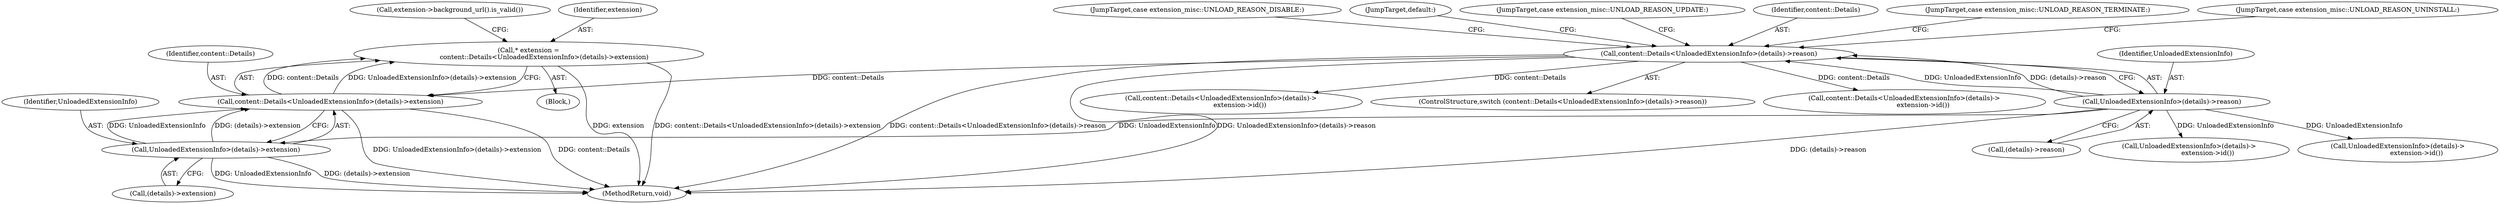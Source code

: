 digraph "0_Chrome_a03d4448faf2c40f4ef444a88cb9aace5b98e8c4_2@pointer" {
"1000327" [label="(Call,* extension =\n               content::Details<UnloadedExtensionInfo>(details)->extension)"];
"1000329" [label="(Call,content::Details<UnloadedExtensionInfo>(details)->extension)"];
"1000305" [label="(Call,content::Details<UnloadedExtensionInfo>(details)->reason)"];
"1000307" [label="(Call,UnloadedExtensionInfo>(details)->reason)"];
"1000331" [label="(Call,UnloadedExtensionInfo>(details)->extension)"];
"1000327" [label="(Call,* extension =\n               content::Details<UnloadedExtensionInfo>(details)->extension)"];
"1000337" [label="(Call,extension->background_url().is_valid())"];
"1000320" [label="(Call,UnloadedExtensionInfo>(details)->\n                  extension->id())"];
"1000314" [label="(JumpTarget,case extension_misc::UNLOAD_REASON_TERMINATE:)"];
"1000330" [label="(Identifier,content::Details)"];
"1000315" [label="(JumpTarget,case extension_misc::UNLOAD_REASON_UNINSTALL:)"];
"1000348" [label="(Call,UnloadedExtensionInfo>(details)->\n                  extension->id())"];
"1000325" [label="(Block,)"];
"1000359" [label="(MethodReturn,void)"];
"1000346" [label="(Call,content::Details<UnloadedExtensionInfo>(details)->\n                  extension->id())"];
"1000332" [label="(Identifier,UnloadedExtensionInfo)"];
"1000308" [label="(Identifier,UnloadedExtensionInfo)"];
"1000331" [label="(Call,UnloadedExtensionInfo>(details)->extension)"];
"1000309" [label="(Call,(details)->reason)"];
"1000313" [label="(JumpTarget,case extension_misc::UNLOAD_REASON_DISABLE:)"];
"1000342" [label="(JumpTarget,default:)"];
"1000305" [label="(Call,content::Details<UnloadedExtensionInfo>(details)->reason)"];
"1000324" [label="(JumpTarget,case extension_misc::UNLOAD_REASON_UPDATE:)"];
"1000333" [label="(Call,(details)->extension)"];
"1000304" [label="(ControlStructure,switch (content::Details<UnloadedExtensionInfo>(details)->reason))"];
"1000329" [label="(Call,content::Details<UnloadedExtensionInfo>(details)->extension)"];
"1000306" [label="(Identifier,content::Details)"];
"1000318" [label="(Call,content::Details<UnloadedExtensionInfo>(details)->\n                  extension->id())"];
"1000328" [label="(Identifier,extension)"];
"1000307" [label="(Call,UnloadedExtensionInfo>(details)->reason)"];
"1000327" -> "1000325"  [label="AST: "];
"1000327" -> "1000329"  [label="CFG: "];
"1000328" -> "1000327"  [label="AST: "];
"1000329" -> "1000327"  [label="AST: "];
"1000337" -> "1000327"  [label="CFG: "];
"1000327" -> "1000359"  [label="DDG: extension"];
"1000327" -> "1000359"  [label="DDG: content::Details<UnloadedExtensionInfo>(details)->extension"];
"1000329" -> "1000327"  [label="DDG: content::Details"];
"1000329" -> "1000327"  [label="DDG: UnloadedExtensionInfo>(details)->extension"];
"1000329" -> "1000331"  [label="CFG: "];
"1000330" -> "1000329"  [label="AST: "];
"1000331" -> "1000329"  [label="AST: "];
"1000329" -> "1000359"  [label="DDG: UnloadedExtensionInfo>(details)->extension"];
"1000329" -> "1000359"  [label="DDG: content::Details"];
"1000305" -> "1000329"  [label="DDG: content::Details"];
"1000331" -> "1000329"  [label="DDG: UnloadedExtensionInfo"];
"1000331" -> "1000329"  [label="DDG: (details)->extension"];
"1000305" -> "1000304"  [label="AST: "];
"1000305" -> "1000307"  [label="CFG: "];
"1000306" -> "1000305"  [label="AST: "];
"1000307" -> "1000305"  [label="AST: "];
"1000313" -> "1000305"  [label="CFG: "];
"1000314" -> "1000305"  [label="CFG: "];
"1000315" -> "1000305"  [label="CFG: "];
"1000324" -> "1000305"  [label="CFG: "];
"1000342" -> "1000305"  [label="CFG: "];
"1000305" -> "1000359"  [label="DDG: content::Details<UnloadedExtensionInfo>(details)->reason"];
"1000305" -> "1000359"  [label="DDG: UnloadedExtensionInfo>(details)->reason"];
"1000307" -> "1000305"  [label="DDG: UnloadedExtensionInfo"];
"1000307" -> "1000305"  [label="DDG: (details)->reason"];
"1000305" -> "1000318"  [label="DDG: content::Details"];
"1000305" -> "1000346"  [label="DDG: content::Details"];
"1000307" -> "1000309"  [label="CFG: "];
"1000308" -> "1000307"  [label="AST: "];
"1000309" -> "1000307"  [label="AST: "];
"1000307" -> "1000359"  [label="DDG: (details)->reason"];
"1000307" -> "1000320"  [label="DDG: UnloadedExtensionInfo"];
"1000307" -> "1000331"  [label="DDG: UnloadedExtensionInfo"];
"1000307" -> "1000348"  [label="DDG: UnloadedExtensionInfo"];
"1000331" -> "1000333"  [label="CFG: "];
"1000332" -> "1000331"  [label="AST: "];
"1000333" -> "1000331"  [label="AST: "];
"1000331" -> "1000359"  [label="DDG: (details)->extension"];
"1000331" -> "1000359"  [label="DDG: UnloadedExtensionInfo"];
}
